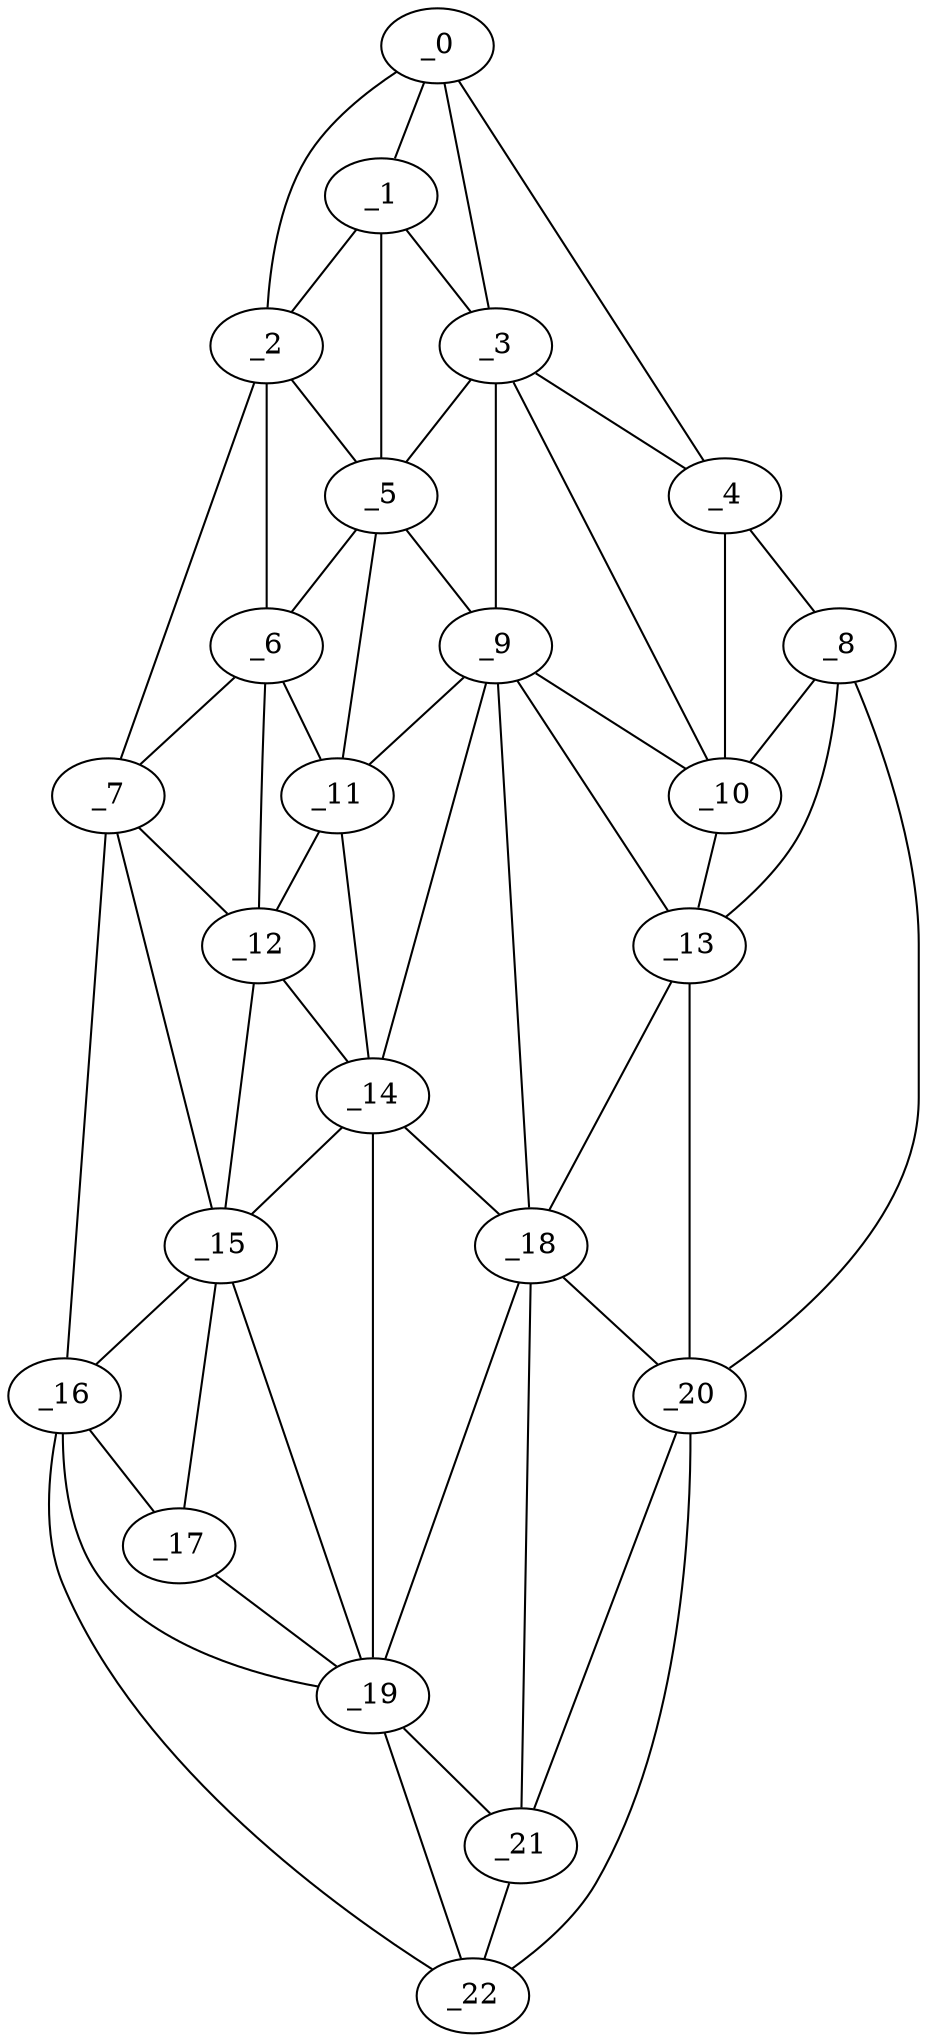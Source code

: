 graph "obj3__105.gxl" {
	_0	 [x=6,
		y=74];
	_1	 [x=9,
		y=66];
	_0 -- _1	 [valence=2];
	_2	 [x=22,
		y=28];
	_0 -- _2	 [valence=1];
	_3	 [x=22,
		y=81];
	_0 -- _3	 [valence=1];
	_4	 [x=32,
		y=102];
	_0 -- _4	 [valence=1];
	_1 -- _2	 [valence=1];
	_1 -- _3	 [valence=2];
	_5	 [x=36,
		y=40];
	_1 -- _5	 [valence=1];
	_2 -- _5	 [valence=1];
	_6	 [x=38,
		y=25];
	_2 -- _6	 [valence=2];
	_7	 [x=52,
		y=15];
	_2 -- _7	 [valence=1];
	_3 -- _4	 [valence=1];
	_3 -- _5	 [valence=2];
	_9	 [x=57,
		y=79];
	_3 -- _9	 [valence=2];
	_10	 [x=57,
		y=83];
	_3 -- _10	 [valence=2];
	_8	 [x=52,
		y=105];
	_4 -- _8	 [valence=1];
	_4 -- _10	 [valence=2];
	_5 -- _6	 [valence=2];
	_5 -- _9	 [valence=2];
	_11	 [x=62,
		y=45];
	_5 -- _11	 [valence=2];
	_6 -- _7	 [valence=1];
	_6 -- _11	 [valence=2];
	_12	 [x=67,
		y=36];
	_6 -- _12	 [valence=2];
	_7 -- _12	 [valence=1];
	_15	 [x=82,
		y=34];
	_7 -- _15	 [valence=2];
	_16	 [x=100,
		y=20];
	_7 -- _16	 [valence=1];
	_8 -- _10	 [valence=2];
	_13	 [x=67,
		y=95];
	_8 -- _13	 [valence=1];
	_20	 [x=118,
		y=85];
	_8 -- _20	 [valence=1];
	_9 -- _10	 [valence=1];
	_9 -- _11	 [valence=2];
	_9 -- _13	 [valence=2];
	_14	 [x=78,
		y=39];
	_9 -- _14	 [valence=2];
	_18	 [x=105,
		y=75];
	_9 -- _18	 [valence=2];
	_10 -- _13	 [valence=2];
	_11 -- _12	 [valence=2];
	_11 -- _14	 [valence=1];
	_12 -- _14	 [valence=2];
	_12 -- _15	 [valence=2];
	_13 -- _18	 [valence=2];
	_13 -- _20	 [valence=2];
	_14 -- _15	 [valence=2];
	_14 -- _18	 [valence=2];
	_19	 [x=109,
		y=32];
	_14 -- _19	 [valence=1];
	_15 -- _16	 [valence=2];
	_17	 [x=104,
		y=27];
	_15 -- _17	 [valence=2];
	_15 -- _19	 [valence=2];
	_16 -- _17	 [valence=2];
	_16 -- _19	 [valence=2];
	_22	 [x=125,
		y=41];
	_16 -- _22	 [valence=1];
	_17 -- _19	 [valence=1];
	_18 -- _19	 [valence=2];
	_18 -- _20	 [valence=2];
	_21	 [x=122,
		y=49];
	_18 -- _21	 [valence=2];
	_19 -- _21	 [valence=1];
	_19 -- _22	 [valence=2];
	_20 -- _21	 [valence=2];
	_20 -- _22	 [valence=1];
	_21 -- _22	 [valence=1];
}
